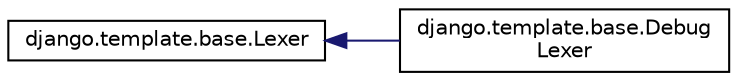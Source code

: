 digraph "Graphical Class Hierarchy"
{
 // LATEX_PDF_SIZE
  edge [fontname="Helvetica",fontsize="10",labelfontname="Helvetica",labelfontsize="10"];
  node [fontname="Helvetica",fontsize="10",shape=record];
  rankdir="LR";
  Node0 [label="django.template.base.Lexer",height=0.2,width=0.4,color="black", fillcolor="white", style="filled",URL="$classdjango_1_1template_1_1base_1_1_lexer.html",tooltip=" "];
  Node0 -> Node1 [dir="back",color="midnightblue",fontsize="10",style="solid",fontname="Helvetica"];
  Node1 [label="django.template.base.Debug\lLexer",height=0.2,width=0.4,color="black", fillcolor="white", style="filled",URL="$classdjango_1_1template_1_1base_1_1_debug_lexer.html",tooltip=" "];
}
